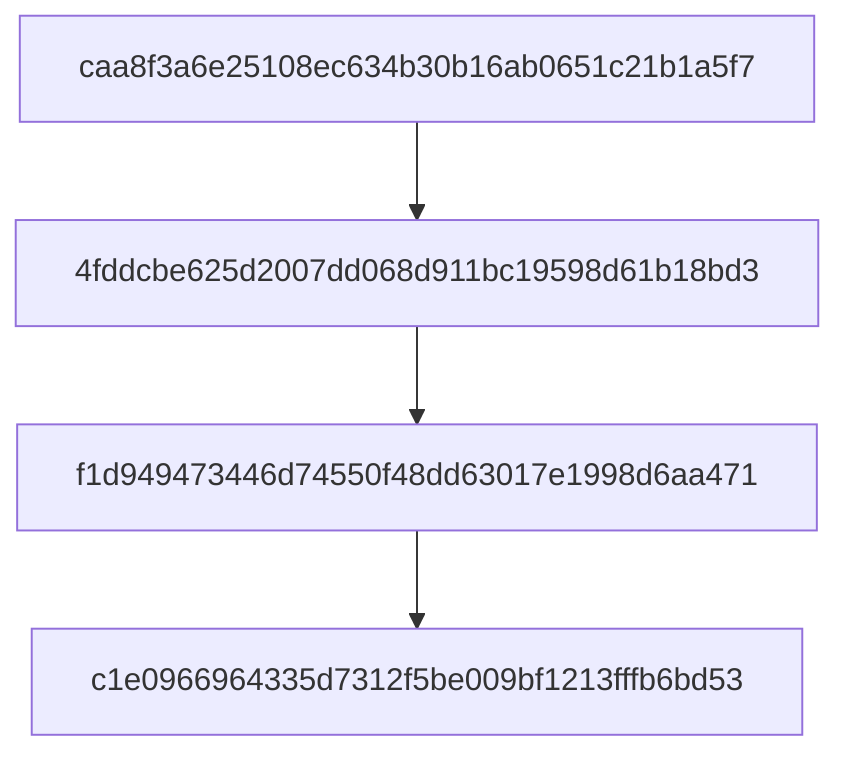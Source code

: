 graph TD
    caa8f3a6e25108ec634b30b16ab0651c21b1a5f7 --> 4fddcbe625d2007dd068d911bc19598d61b18bd3
    4fddcbe625d2007dd068d911bc19598d61b18bd3 --> f1d949473446d74550f48dd63017e1998d6aa471
    f1d949473446d74550f48dd63017e1998d6aa471 --> c1e0966964335d7312f5be009bf1213fffb6bd53